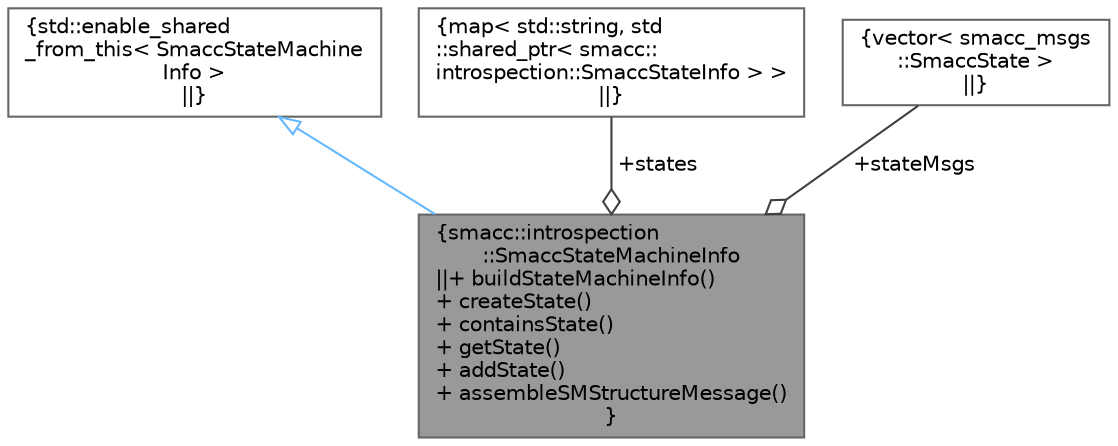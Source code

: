 digraph "smacc::introspection::SmaccStateMachineInfo"
{
 // LATEX_PDF_SIZE
  bgcolor="transparent";
  edge [fontname=Helvetica,fontsize=10,labelfontname=Helvetica,labelfontsize=10];
  node [fontname=Helvetica,fontsize=10,shape=box,height=0.2,width=0.4];
  Node1 [label="{smacc::introspection\l::SmaccStateMachineInfo\n||+ buildStateMachineInfo()\l+ createState()\l+ containsState()\l+ getState()\l+ addState()\l+ assembleSMStructureMessage()\l}",height=0.2,width=0.4,color="gray40", fillcolor="grey60", style="filled", fontcolor="black",tooltip=" "];
  Node2 -> Node1 [dir="back",color="steelblue1",style="solid",arrowtail="onormal"];
  Node2 [label="{std::enable_shared\l_from_this\< SmaccStateMachine\lInfo \>\n||}",height=0.2,width=0.4,color="gray40", fillcolor="white", style="filled",tooltip=" "];
  Node3 -> Node1 [color="grey25",style="solid",label=" +states" ,arrowhead="odiamond"];
  Node3 [label="{map\< std::string, std\l::shared_ptr\< smacc::\lintrospection::SmaccStateInfo \> \>\n||}",height=0.2,width=0.4,color="gray40", fillcolor="white", style="filled",tooltip=" "];
  Node4 -> Node1 [color="grey25",style="solid",label=" +stateMsgs" ,arrowhead="odiamond"];
  Node4 [label="{vector\< smacc_msgs\l::SmaccState \>\n||}",height=0.2,width=0.4,color="gray40", fillcolor="white", style="filled",tooltip=" "];
}
